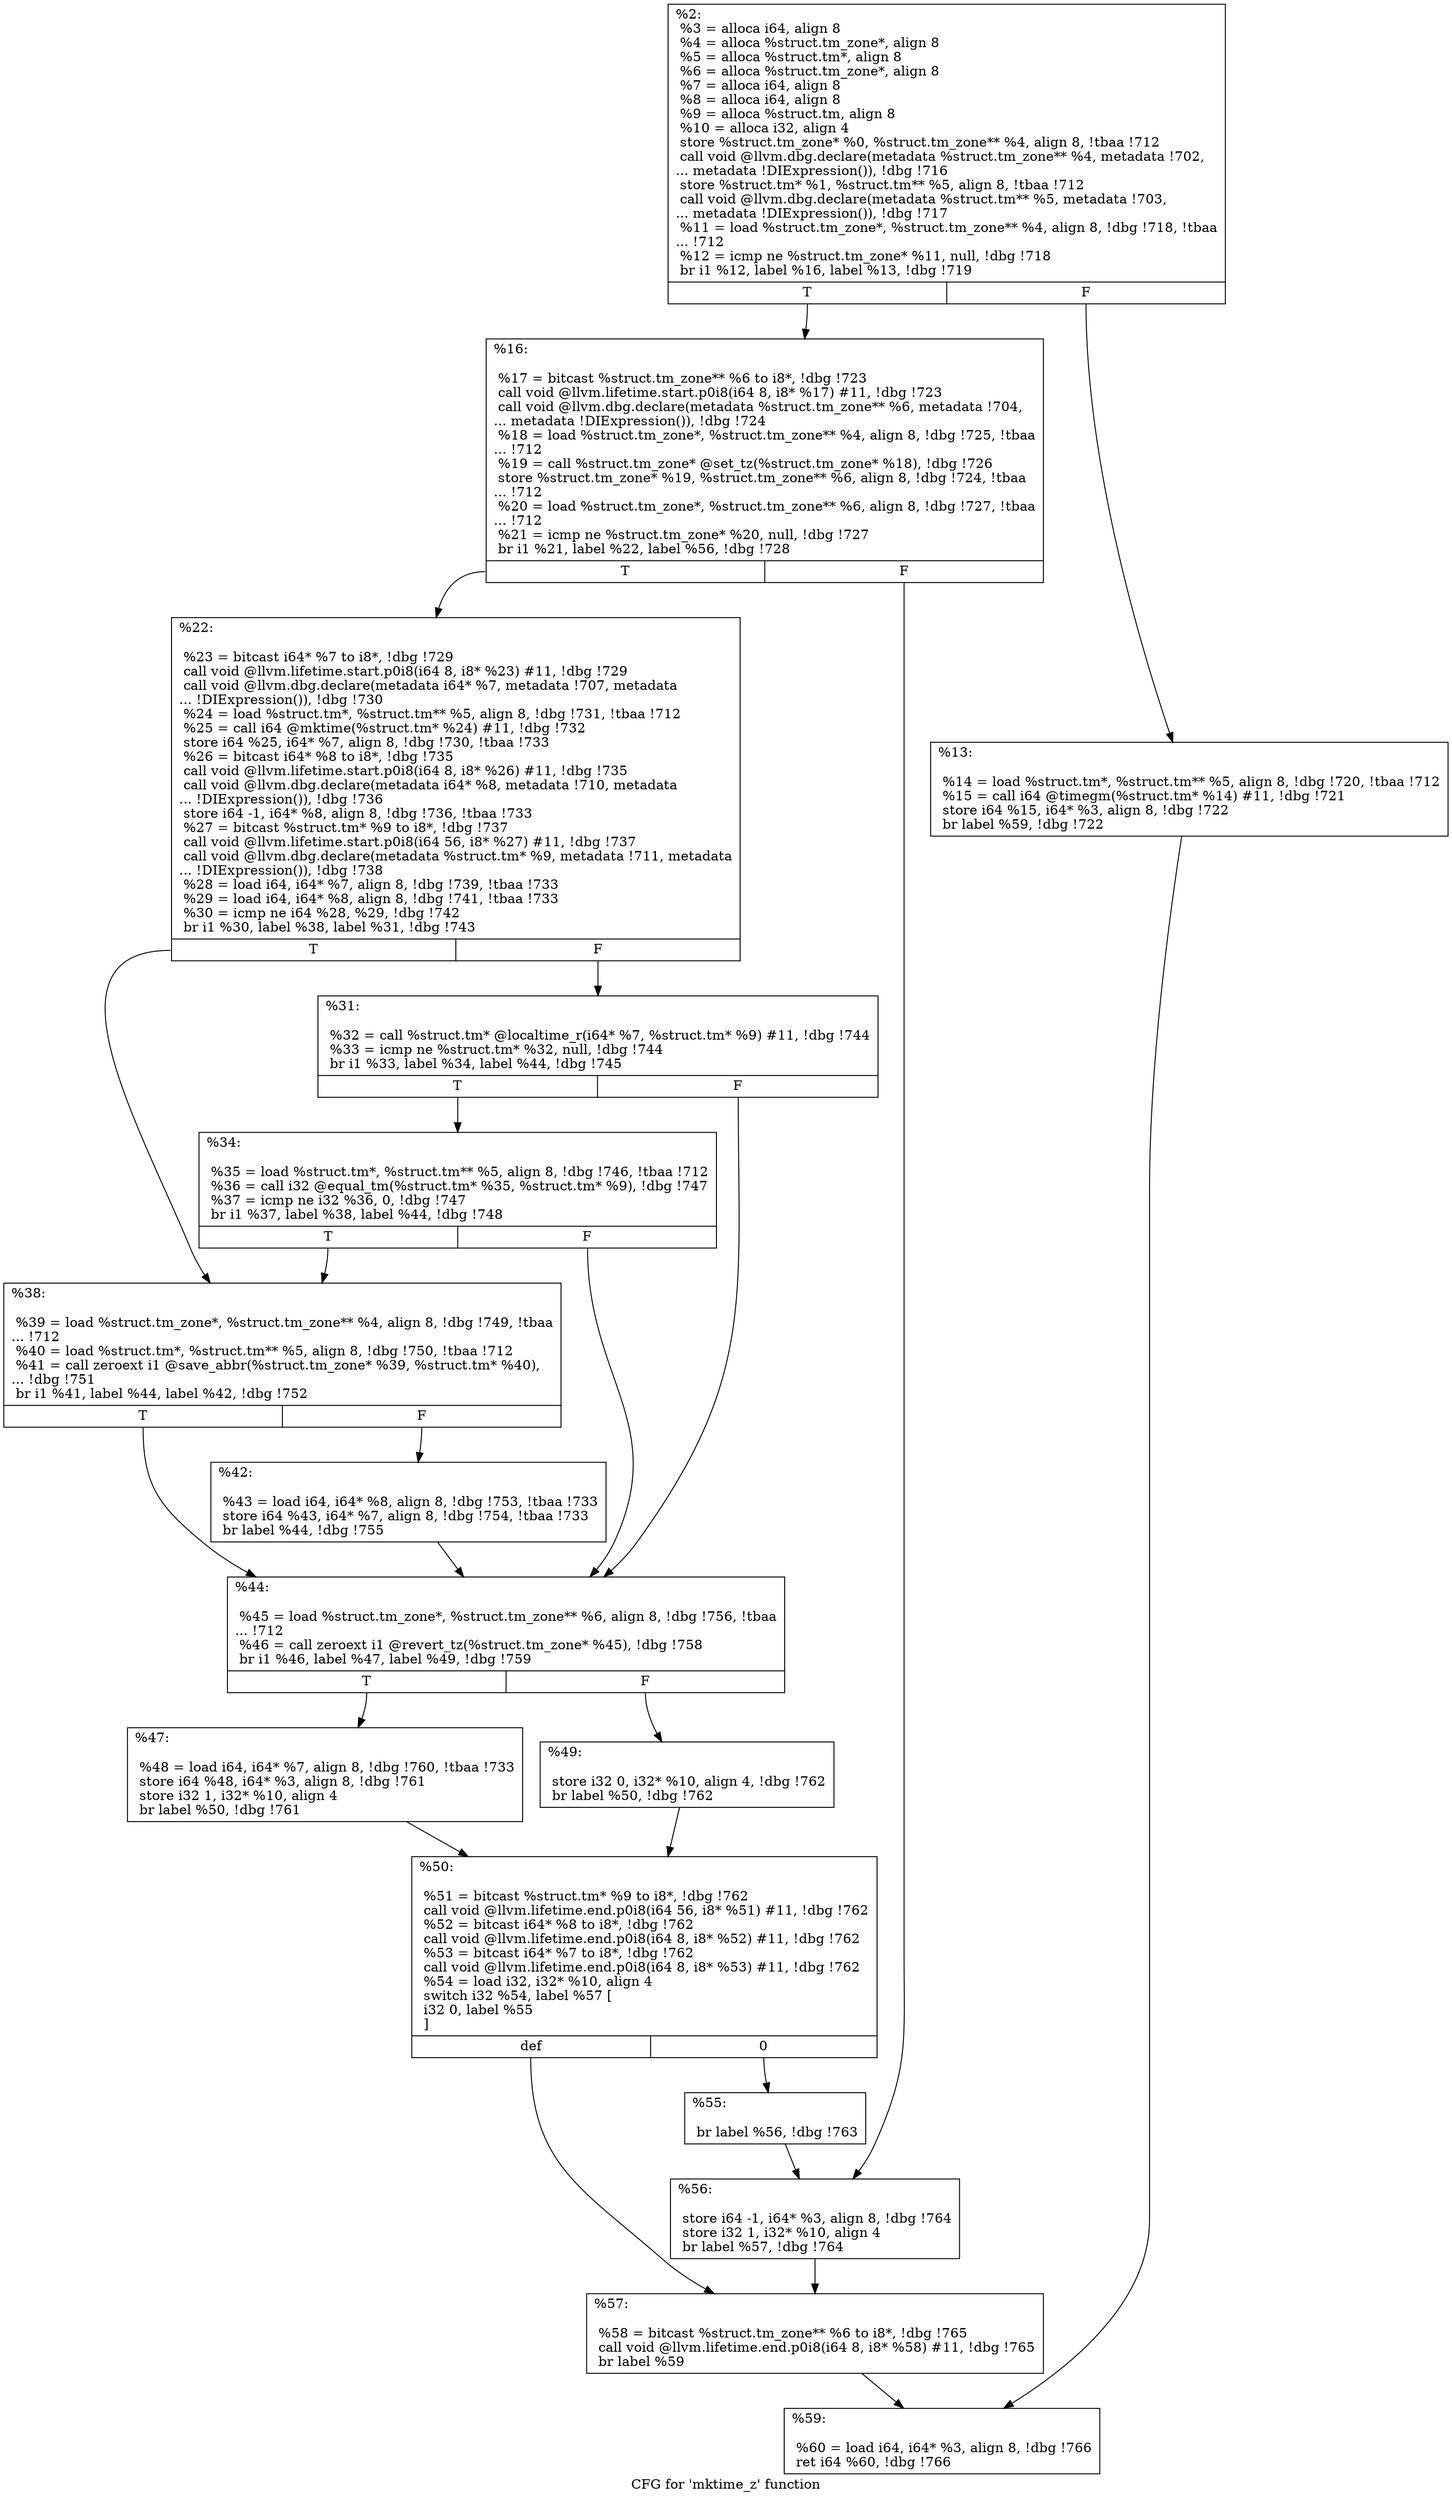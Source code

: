 digraph "CFG for 'mktime_z' function" {
	label="CFG for 'mktime_z' function";

	Node0x22c0ef0 [shape=record,label="{%2:\l  %3 = alloca i64, align 8\l  %4 = alloca %struct.tm_zone*, align 8\l  %5 = alloca %struct.tm*, align 8\l  %6 = alloca %struct.tm_zone*, align 8\l  %7 = alloca i64, align 8\l  %8 = alloca i64, align 8\l  %9 = alloca %struct.tm, align 8\l  %10 = alloca i32, align 4\l  store %struct.tm_zone* %0, %struct.tm_zone** %4, align 8, !tbaa !712\l  call void @llvm.dbg.declare(metadata %struct.tm_zone** %4, metadata !702,\l... metadata !DIExpression()), !dbg !716\l  store %struct.tm* %1, %struct.tm** %5, align 8, !tbaa !712\l  call void @llvm.dbg.declare(metadata %struct.tm** %5, metadata !703,\l... metadata !DIExpression()), !dbg !717\l  %11 = load %struct.tm_zone*, %struct.tm_zone** %4, align 8, !dbg !718, !tbaa\l... !712\l  %12 = icmp ne %struct.tm_zone* %11, null, !dbg !718\l  br i1 %12, label %16, label %13, !dbg !719\l|{<s0>T|<s1>F}}"];
	Node0x22c0ef0:s0 -> Node0x22c12a0;
	Node0x22c0ef0:s1 -> Node0x22c1250;
	Node0x22c1250 [shape=record,label="{%13:\l\l  %14 = load %struct.tm*, %struct.tm** %5, align 8, !dbg !720, !tbaa !712\l  %15 = call i64 @timegm(%struct.tm* %14) #11, !dbg !721\l  store i64 %15, i64* %3, align 8, !dbg !722\l  br label %59, !dbg !722\l}"];
	Node0x22c1250 -> Node0x22c16b0;
	Node0x22c12a0 [shape=record,label="{%16:\l\l  %17 = bitcast %struct.tm_zone** %6 to i8*, !dbg !723\l  call void @llvm.lifetime.start.p0i8(i64 8, i8* %17) #11, !dbg !723\l  call void @llvm.dbg.declare(metadata %struct.tm_zone** %6, metadata !704,\l... metadata !DIExpression()), !dbg !724\l  %18 = load %struct.tm_zone*, %struct.tm_zone** %4, align 8, !dbg !725, !tbaa\l... !712\l  %19 = call %struct.tm_zone* @set_tz(%struct.tm_zone* %18), !dbg !726\l  store %struct.tm_zone* %19, %struct.tm_zone** %6, align 8, !dbg !724, !tbaa\l... !712\l  %20 = load %struct.tm_zone*, %struct.tm_zone** %6, align 8, !dbg !727, !tbaa\l... !712\l  %21 = icmp ne %struct.tm_zone* %20, null, !dbg !727\l  br i1 %21, label %22, label %56, !dbg !728\l|{<s0>T|<s1>F}}"];
	Node0x22c12a0:s0 -> Node0x22c12f0;
	Node0x22c12a0:s1 -> Node0x22c1610;
	Node0x22c12f0 [shape=record,label="{%22:\l\l  %23 = bitcast i64* %7 to i8*, !dbg !729\l  call void @llvm.lifetime.start.p0i8(i64 8, i8* %23) #11, !dbg !729\l  call void @llvm.dbg.declare(metadata i64* %7, metadata !707, metadata\l... !DIExpression()), !dbg !730\l  %24 = load %struct.tm*, %struct.tm** %5, align 8, !dbg !731, !tbaa !712\l  %25 = call i64 @mktime(%struct.tm* %24) #11, !dbg !732\l  store i64 %25, i64* %7, align 8, !dbg !730, !tbaa !733\l  %26 = bitcast i64* %8 to i8*, !dbg !735\l  call void @llvm.lifetime.start.p0i8(i64 8, i8* %26) #11, !dbg !735\l  call void @llvm.dbg.declare(metadata i64* %8, metadata !710, metadata\l... !DIExpression()), !dbg !736\l  store i64 -1, i64* %8, align 8, !dbg !736, !tbaa !733\l  %27 = bitcast %struct.tm* %9 to i8*, !dbg !737\l  call void @llvm.lifetime.start.p0i8(i64 56, i8* %27) #11, !dbg !737\l  call void @llvm.dbg.declare(metadata %struct.tm* %9, metadata !711, metadata\l... !DIExpression()), !dbg !738\l  %28 = load i64, i64* %7, align 8, !dbg !739, !tbaa !733\l  %29 = load i64, i64* %8, align 8, !dbg !741, !tbaa !733\l  %30 = icmp ne i64 %28, %29, !dbg !742\l  br i1 %30, label %38, label %31, !dbg !743\l|{<s0>T|<s1>F}}"];
	Node0x22c12f0:s0 -> Node0x22c13e0;
	Node0x22c12f0:s1 -> Node0x22c1340;
	Node0x22c1340 [shape=record,label="{%31:\l\l  %32 = call %struct.tm* @localtime_r(i64* %7, %struct.tm* %9) #11, !dbg !744\l  %33 = icmp ne %struct.tm* %32, null, !dbg !744\l  br i1 %33, label %34, label %44, !dbg !745\l|{<s0>T|<s1>F}}"];
	Node0x22c1340:s0 -> Node0x22c1390;
	Node0x22c1340:s1 -> Node0x22c1480;
	Node0x22c1390 [shape=record,label="{%34:\l\l  %35 = load %struct.tm*, %struct.tm** %5, align 8, !dbg !746, !tbaa !712\l  %36 = call i32 @equal_tm(%struct.tm* %35, %struct.tm* %9), !dbg !747\l  %37 = icmp ne i32 %36, 0, !dbg !747\l  br i1 %37, label %38, label %44, !dbg !748\l|{<s0>T|<s1>F}}"];
	Node0x22c1390:s0 -> Node0x22c13e0;
	Node0x22c1390:s1 -> Node0x22c1480;
	Node0x22c13e0 [shape=record,label="{%38:\l\l  %39 = load %struct.tm_zone*, %struct.tm_zone** %4, align 8, !dbg !749, !tbaa\l... !712\l  %40 = load %struct.tm*, %struct.tm** %5, align 8, !dbg !750, !tbaa !712\l  %41 = call zeroext i1 @save_abbr(%struct.tm_zone* %39, %struct.tm* %40),\l... !dbg !751\l  br i1 %41, label %44, label %42, !dbg !752\l|{<s0>T|<s1>F}}"];
	Node0x22c13e0:s0 -> Node0x22c1480;
	Node0x22c13e0:s1 -> Node0x22c1430;
	Node0x22c1430 [shape=record,label="{%42:\l\l  %43 = load i64, i64* %8, align 8, !dbg !753, !tbaa !733\l  store i64 %43, i64* %7, align 8, !dbg !754, !tbaa !733\l  br label %44, !dbg !755\l}"];
	Node0x22c1430 -> Node0x22c1480;
	Node0x22c1480 [shape=record,label="{%44:\l\l  %45 = load %struct.tm_zone*, %struct.tm_zone** %6, align 8, !dbg !756, !tbaa\l... !712\l  %46 = call zeroext i1 @revert_tz(%struct.tm_zone* %45), !dbg !758\l  br i1 %46, label %47, label %49, !dbg !759\l|{<s0>T|<s1>F}}"];
	Node0x22c1480:s0 -> Node0x22c14d0;
	Node0x22c1480:s1 -> Node0x22c1520;
	Node0x22c14d0 [shape=record,label="{%47:\l\l  %48 = load i64, i64* %7, align 8, !dbg !760, !tbaa !733\l  store i64 %48, i64* %3, align 8, !dbg !761\l  store i32 1, i32* %10, align 4\l  br label %50, !dbg !761\l}"];
	Node0x22c14d0 -> Node0x22c1570;
	Node0x22c1520 [shape=record,label="{%49:\l\l  store i32 0, i32* %10, align 4, !dbg !762\l  br label %50, !dbg !762\l}"];
	Node0x22c1520 -> Node0x22c1570;
	Node0x22c1570 [shape=record,label="{%50:\l\l  %51 = bitcast %struct.tm* %9 to i8*, !dbg !762\l  call void @llvm.lifetime.end.p0i8(i64 56, i8* %51) #11, !dbg !762\l  %52 = bitcast i64* %8 to i8*, !dbg !762\l  call void @llvm.lifetime.end.p0i8(i64 8, i8* %52) #11, !dbg !762\l  %53 = bitcast i64* %7 to i8*, !dbg !762\l  call void @llvm.lifetime.end.p0i8(i64 8, i8* %53) #11, !dbg !762\l  %54 = load i32, i32* %10, align 4\l  switch i32 %54, label %57 [\l    i32 0, label %55\l  ]\l|{<s0>def|<s1>0}}"];
	Node0x22c1570:s0 -> Node0x22c1660;
	Node0x22c1570:s1 -> Node0x22c15c0;
	Node0x22c15c0 [shape=record,label="{%55:\l\l  br label %56, !dbg !763\l}"];
	Node0x22c15c0 -> Node0x22c1610;
	Node0x22c1610 [shape=record,label="{%56:\l\l  store i64 -1, i64* %3, align 8, !dbg !764\l  store i32 1, i32* %10, align 4\l  br label %57, !dbg !764\l}"];
	Node0x22c1610 -> Node0x22c1660;
	Node0x22c1660 [shape=record,label="{%57:\l\l  %58 = bitcast %struct.tm_zone** %6 to i8*, !dbg !765\l  call void @llvm.lifetime.end.p0i8(i64 8, i8* %58) #11, !dbg !765\l  br label %59\l}"];
	Node0x22c1660 -> Node0x22c16b0;
	Node0x22c16b0 [shape=record,label="{%59:\l\l  %60 = load i64, i64* %3, align 8, !dbg !766\l  ret i64 %60, !dbg !766\l}"];
}
